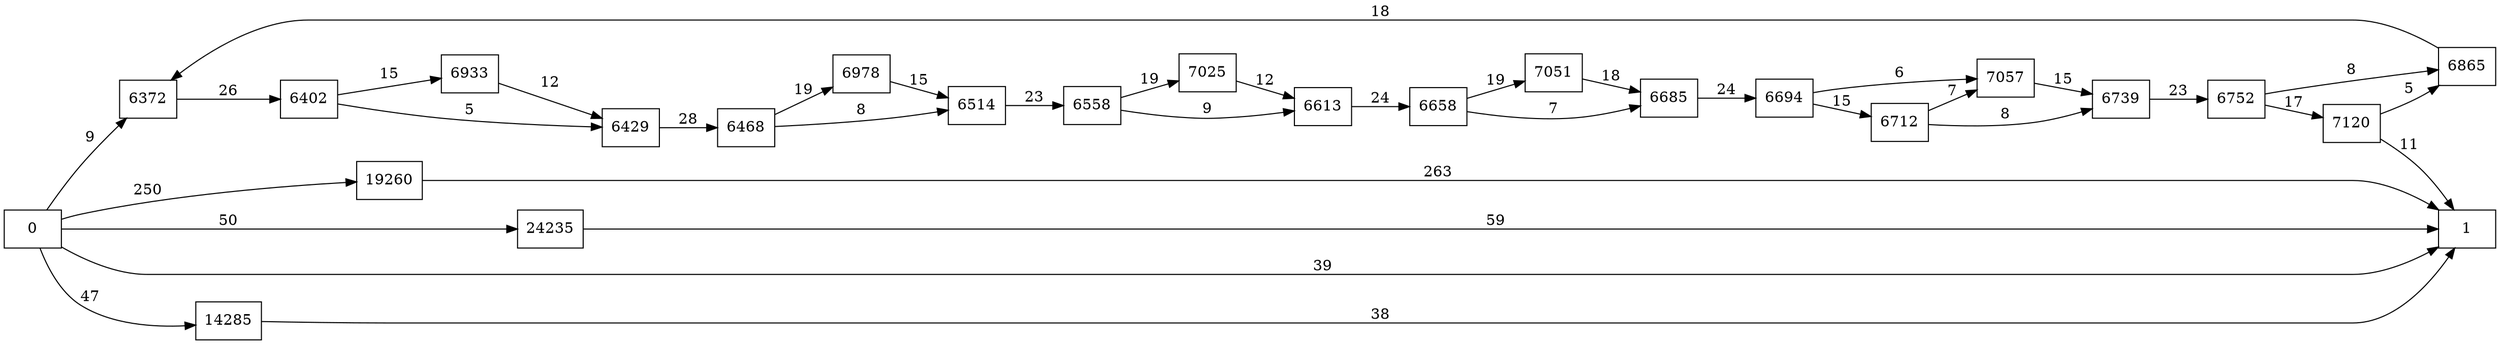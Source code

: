 digraph {
	graph [rankdir=LR]
	node [shape=rectangle]
	6372 -> 6402 [label=26]
	6402 -> 6429 [label=5]
	6402 -> 6933 [label=15]
	6429 -> 6468 [label=28]
	6468 -> 6514 [label=8]
	6468 -> 6978 [label=19]
	6514 -> 6558 [label=23]
	6558 -> 6613 [label=9]
	6558 -> 7025 [label=19]
	6613 -> 6658 [label=24]
	6658 -> 6685 [label=7]
	6658 -> 7051 [label=19]
	6685 -> 6694 [label=24]
	6694 -> 6712 [label=15]
	6694 -> 7057 [label=6]
	6712 -> 6739 [label=8]
	6712 -> 7057 [label=7]
	6739 -> 6752 [label=23]
	6752 -> 6865 [label=8]
	6752 -> 7120 [label=17]
	6865 -> 6372 [label=18]
	6933 -> 6429 [label=12]
	6978 -> 6514 [label=15]
	7025 -> 6613 [label=12]
	7051 -> 6685 [label=18]
	7057 -> 6739 [label=15]
	7120 -> 6865 [label=5]
	7120 -> 1 [label=11]
	14285 -> 1 [label=38]
	19260 -> 1 [label=263]
	24235 -> 1 [label=59]
	0 -> 1 [label=39]
	0 -> 6372 [label=9]
	0 -> 14285 [label=47]
	0 -> 19260 [label=250]
	0 -> 24235 [label=50]
}
